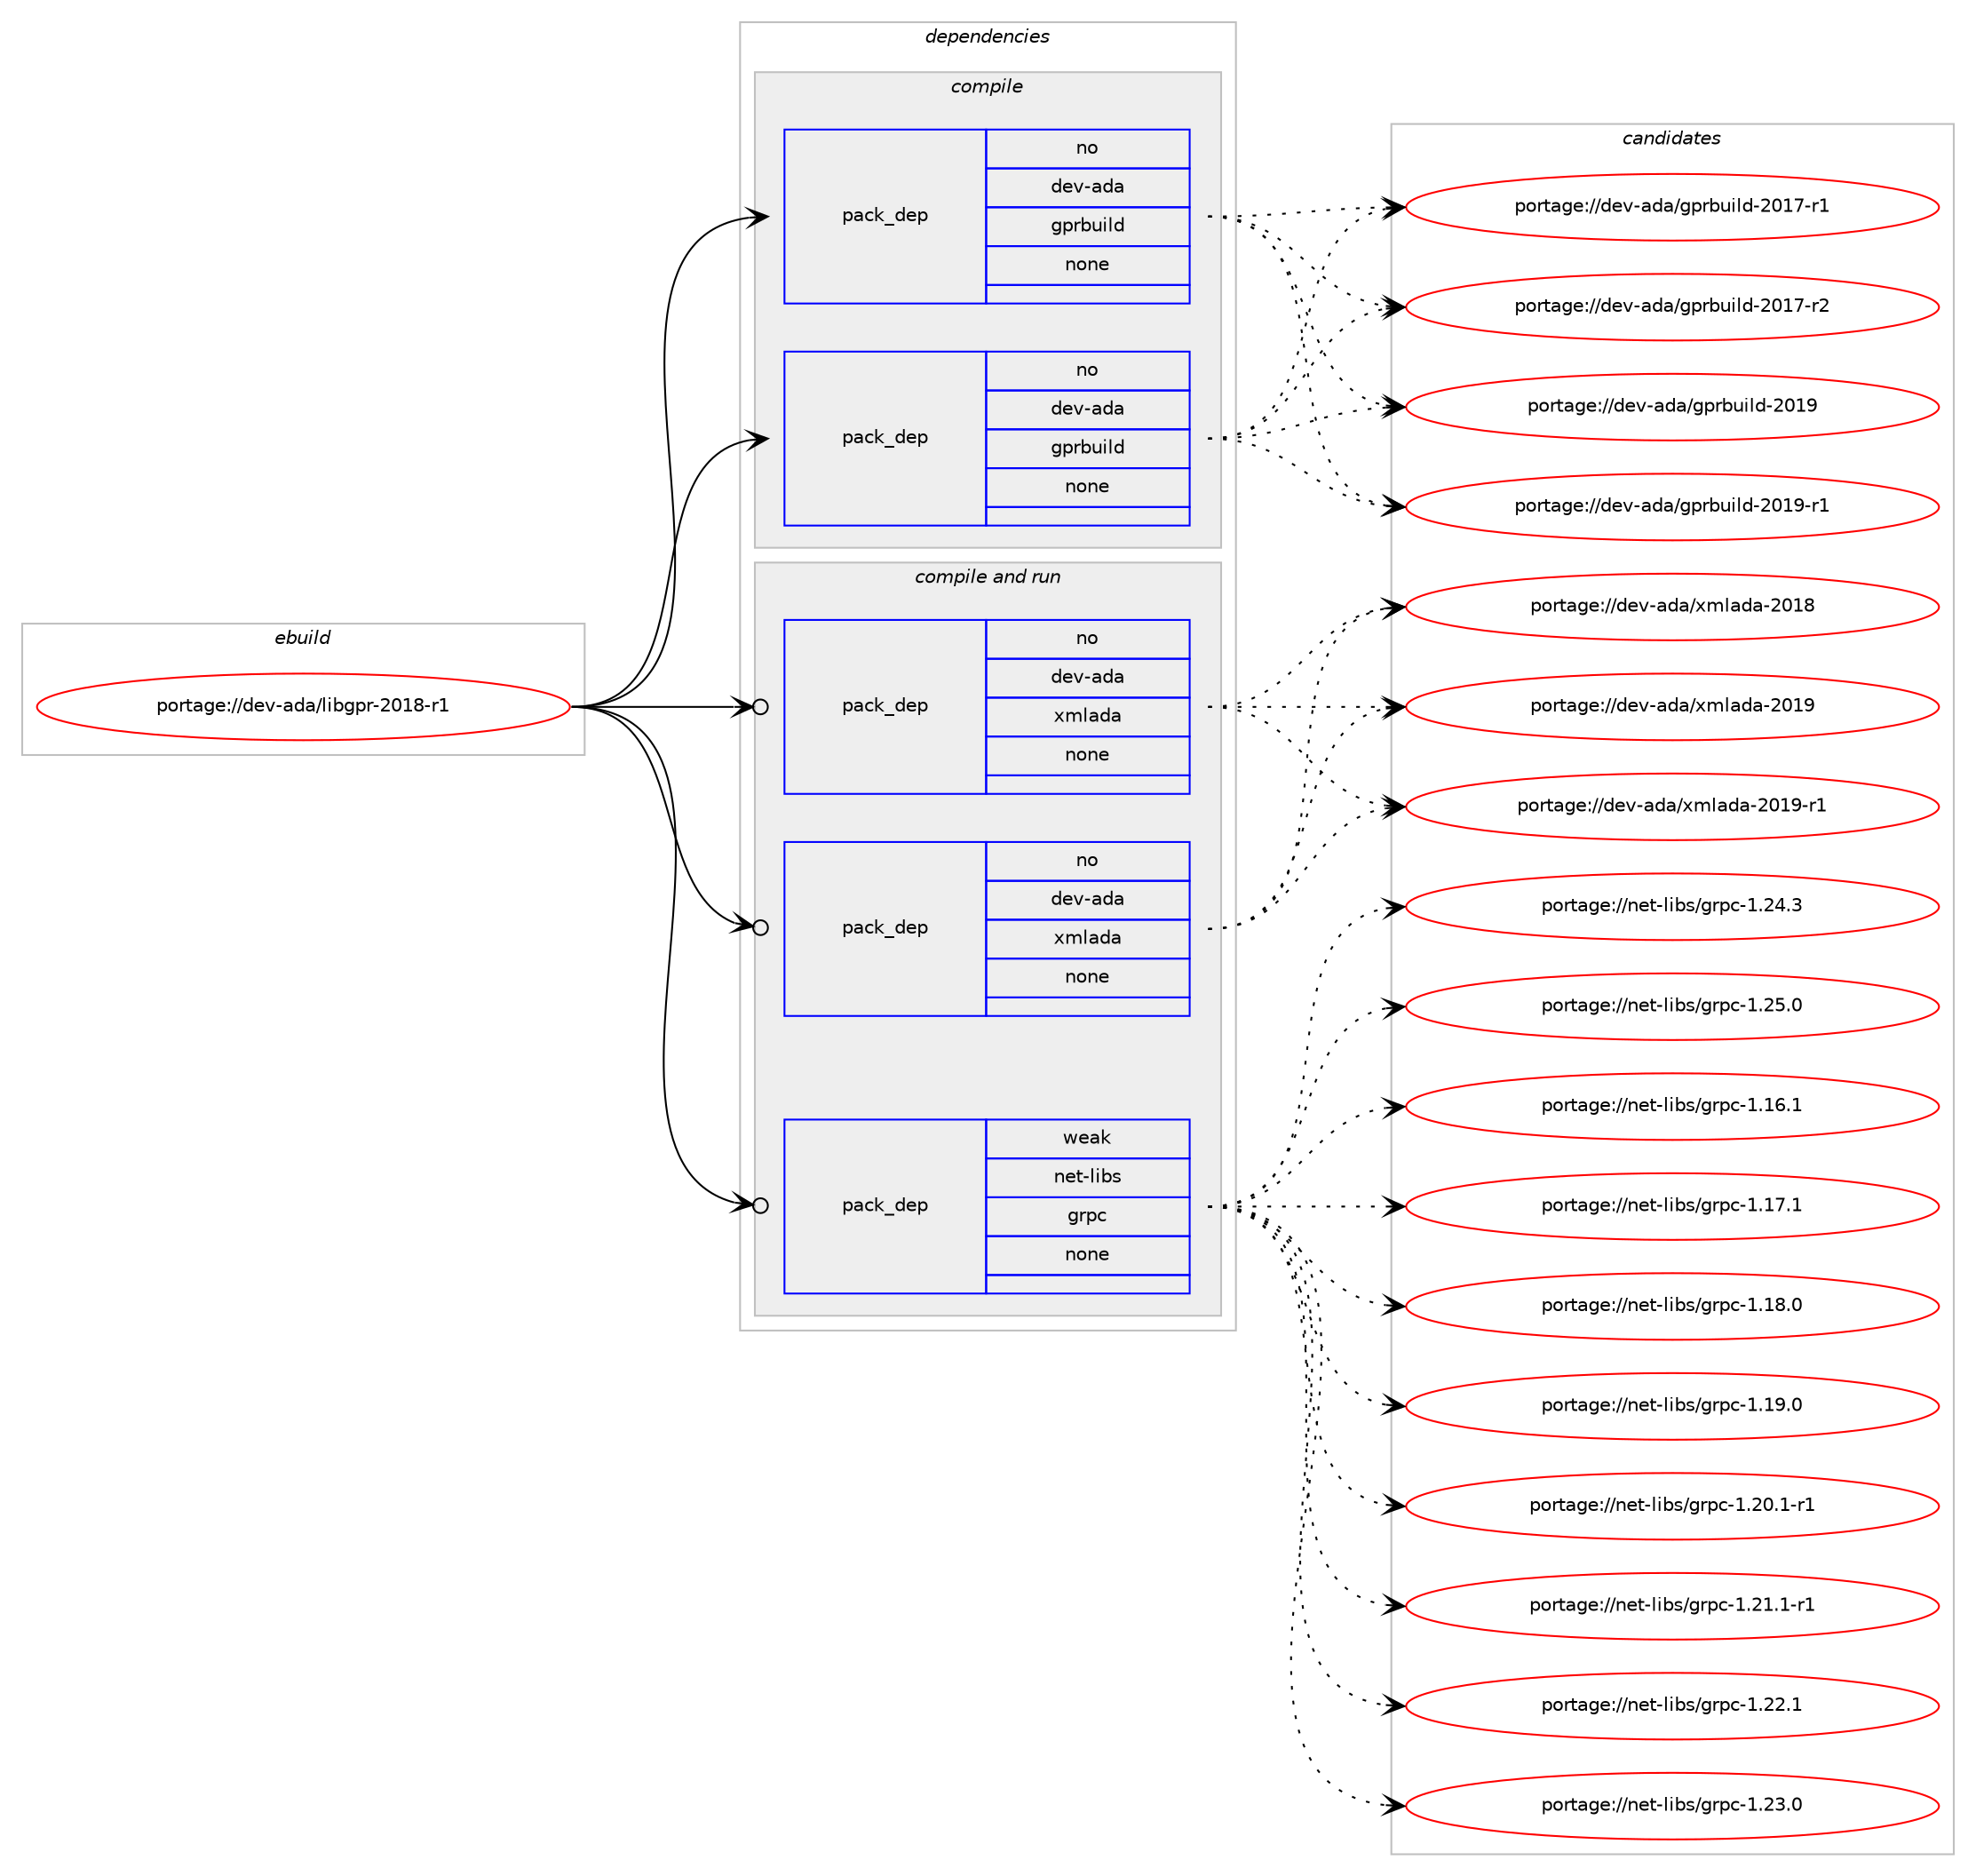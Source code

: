 digraph prolog {

# *************
# Graph options
# *************

newrank=true;
concentrate=true;
compound=true;
graph [rankdir=LR,fontname=Helvetica,fontsize=10,ranksep=1.5];#, ranksep=2.5, nodesep=0.2];
edge  [arrowhead=vee];
node  [fontname=Helvetica,fontsize=10];

# **********
# The ebuild
# **********

subgraph cluster_leftcol {
color=gray;
rank=same;
label=<<i>ebuild</i>>;
id [label="portage://dev-ada/libgpr-2018-r1", color=red, width=4, href="../dev-ada/libgpr-2018-r1.svg"];
}

# ****************
# The dependencies
# ****************

subgraph cluster_midcol {
color=gray;
label=<<i>dependencies</i>>;
subgraph cluster_compile {
fillcolor="#eeeeee";
style=filled;
label=<<i>compile</i>>;
subgraph pack39247 {
dependency52197 [label=<<TABLE BORDER="0" CELLBORDER="1" CELLSPACING="0" CELLPADDING="4" WIDTH="220"><TR><TD ROWSPAN="6" CELLPADDING="30">pack_dep</TD></TR><TR><TD WIDTH="110">no</TD></TR><TR><TD>dev-ada</TD></TR><TR><TD>gprbuild</TD></TR><TR><TD>none</TD></TR><TR><TD></TD></TR></TABLE>>, shape=none, color=blue];
}
id:e -> dependency52197:w [weight=20,style="solid",arrowhead="vee"];
subgraph pack39248 {
dependency52198 [label=<<TABLE BORDER="0" CELLBORDER="1" CELLSPACING="0" CELLPADDING="4" WIDTH="220"><TR><TD ROWSPAN="6" CELLPADDING="30">pack_dep</TD></TR><TR><TD WIDTH="110">no</TD></TR><TR><TD>dev-ada</TD></TR><TR><TD>gprbuild</TD></TR><TR><TD>none</TD></TR><TR><TD></TD></TR></TABLE>>, shape=none, color=blue];
}
id:e -> dependency52198:w [weight=20,style="solid",arrowhead="vee"];
}
subgraph cluster_compileandrun {
fillcolor="#eeeeee";
style=filled;
label=<<i>compile and run</i>>;
subgraph pack39249 {
dependency52199 [label=<<TABLE BORDER="0" CELLBORDER="1" CELLSPACING="0" CELLPADDING="4" WIDTH="220"><TR><TD ROWSPAN="6" CELLPADDING="30">pack_dep</TD></TR><TR><TD WIDTH="110">no</TD></TR><TR><TD>dev-ada</TD></TR><TR><TD>xmlada</TD></TR><TR><TD>none</TD></TR><TR><TD></TD></TR></TABLE>>, shape=none, color=blue];
}
id:e -> dependency52199:w [weight=20,style="solid",arrowhead="odotvee"];
subgraph pack39250 {
dependency52200 [label=<<TABLE BORDER="0" CELLBORDER="1" CELLSPACING="0" CELLPADDING="4" WIDTH="220"><TR><TD ROWSPAN="6" CELLPADDING="30">pack_dep</TD></TR><TR><TD WIDTH="110">no</TD></TR><TR><TD>dev-ada</TD></TR><TR><TD>xmlada</TD></TR><TR><TD>none</TD></TR><TR><TD></TD></TR></TABLE>>, shape=none, color=blue];
}
id:e -> dependency52200:w [weight=20,style="solid",arrowhead="odotvee"];
subgraph pack39251 {
dependency52201 [label=<<TABLE BORDER="0" CELLBORDER="1" CELLSPACING="0" CELLPADDING="4" WIDTH="220"><TR><TD ROWSPAN="6" CELLPADDING="30">pack_dep</TD></TR><TR><TD WIDTH="110">weak</TD></TR><TR><TD>net-libs</TD></TR><TR><TD>grpc</TD></TR><TR><TD>none</TD></TR><TR><TD></TD></TR></TABLE>>, shape=none, color=blue];
}
id:e -> dependency52201:w [weight=20,style="solid",arrowhead="odotvee"];
}
subgraph cluster_run {
fillcolor="#eeeeee";
style=filled;
label=<<i>run</i>>;
}
}

# **************
# The candidates
# **************

subgraph cluster_choices {
rank=same;
color=gray;
label=<<i>candidates</i>>;

subgraph choice39247 {
color=black;
nodesep=1;
choiceportage100101118459710097471031121149811710510810045504849554511449 [label="portage://dev-ada/gprbuild-2017-r1", color=red, width=4,href="../dev-ada/gprbuild-2017-r1.svg"];
choiceportage100101118459710097471031121149811710510810045504849554511450 [label="portage://dev-ada/gprbuild-2017-r2", color=red, width=4,href="../dev-ada/gprbuild-2017-r2.svg"];
choiceportage10010111845971009747103112114981171051081004550484957 [label="portage://dev-ada/gprbuild-2019", color=red, width=4,href="../dev-ada/gprbuild-2019.svg"];
choiceportage100101118459710097471031121149811710510810045504849574511449 [label="portage://dev-ada/gprbuild-2019-r1", color=red, width=4,href="../dev-ada/gprbuild-2019-r1.svg"];
dependency52197:e -> choiceportage100101118459710097471031121149811710510810045504849554511449:w [style=dotted,weight="100"];
dependency52197:e -> choiceportage100101118459710097471031121149811710510810045504849554511450:w [style=dotted,weight="100"];
dependency52197:e -> choiceportage10010111845971009747103112114981171051081004550484957:w [style=dotted,weight="100"];
dependency52197:e -> choiceportage100101118459710097471031121149811710510810045504849574511449:w [style=dotted,weight="100"];
}
subgraph choice39248 {
color=black;
nodesep=1;
choiceportage100101118459710097471031121149811710510810045504849554511449 [label="portage://dev-ada/gprbuild-2017-r1", color=red, width=4,href="../dev-ada/gprbuild-2017-r1.svg"];
choiceportage100101118459710097471031121149811710510810045504849554511450 [label="portage://dev-ada/gprbuild-2017-r2", color=red, width=4,href="../dev-ada/gprbuild-2017-r2.svg"];
choiceportage10010111845971009747103112114981171051081004550484957 [label="portage://dev-ada/gprbuild-2019", color=red, width=4,href="../dev-ada/gprbuild-2019.svg"];
choiceportage100101118459710097471031121149811710510810045504849574511449 [label="portage://dev-ada/gprbuild-2019-r1", color=red, width=4,href="../dev-ada/gprbuild-2019-r1.svg"];
dependency52198:e -> choiceportage100101118459710097471031121149811710510810045504849554511449:w [style=dotted,weight="100"];
dependency52198:e -> choiceportage100101118459710097471031121149811710510810045504849554511450:w [style=dotted,weight="100"];
dependency52198:e -> choiceportage10010111845971009747103112114981171051081004550484957:w [style=dotted,weight="100"];
dependency52198:e -> choiceportage100101118459710097471031121149811710510810045504849574511449:w [style=dotted,weight="100"];
}
subgraph choice39249 {
color=black;
nodesep=1;
choiceportage1001011184597100974712010910897100974550484956 [label="portage://dev-ada/xmlada-2018", color=red, width=4,href="../dev-ada/xmlada-2018.svg"];
choiceportage1001011184597100974712010910897100974550484957 [label="portage://dev-ada/xmlada-2019", color=red, width=4,href="../dev-ada/xmlada-2019.svg"];
choiceportage10010111845971009747120109108971009745504849574511449 [label="portage://dev-ada/xmlada-2019-r1", color=red, width=4,href="../dev-ada/xmlada-2019-r1.svg"];
dependency52199:e -> choiceportage1001011184597100974712010910897100974550484956:w [style=dotted,weight="100"];
dependency52199:e -> choiceportage1001011184597100974712010910897100974550484957:w [style=dotted,weight="100"];
dependency52199:e -> choiceportage10010111845971009747120109108971009745504849574511449:w [style=dotted,weight="100"];
}
subgraph choice39250 {
color=black;
nodesep=1;
choiceportage1001011184597100974712010910897100974550484956 [label="portage://dev-ada/xmlada-2018", color=red, width=4,href="../dev-ada/xmlada-2018.svg"];
choiceportage1001011184597100974712010910897100974550484957 [label="portage://dev-ada/xmlada-2019", color=red, width=4,href="../dev-ada/xmlada-2019.svg"];
choiceportage10010111845971009747120109108971009745504849574511449 [label="portage://dev-ada/xmlada-2019-r1", color=red, width=4,href="../dev-ada/xmlada-2019-r1.svg"];
dependency52200:e -> choiceportage1001011184597100974712010910897100974550484956:w [style=dotted,weight="100"];
dependency52200:e -> choiceportage1001011184597100974712010910897100974550484957:w [style=dotted,weight="100"];
dependency52200:e -> choiceportage10010111845971009747120109108971009745504849574511449:w [style=dotted,weight="100"];
}
subgraph choice39251 {
color=black;
nodesep=1;
choiceportage1101011164510810598115471031141129945494649544649 [label="portage://net-libs/grpc-1.16.1", color=red, width=4,href="../net-libs/grpc-1.16.1.svg"];
choiceportage1101011164510810598115471031141129945494649554649 [label="portage://net-libs/grpc-1.17.1", color=red, width=4,href="../net-libs/grpc-1.17.1.svg"];
choiceportage1101011164510810598115471031141129945494649564648 [label="portage://net-libs/grpc-1.18.0", color=red, width=4,href="../net-libs/grpc-1.18.0.svg"];
choiceportage1101011164510810598115471031141129945494649574648 [label="portage://net-libs/grpc-1.19.0", color=red, width=4,href="../net-libs/grpc-1.19.0.svg"];
choiceportage11010111645108105981154710311411299454946504846494511449 [label="portage://net-libs/grpc-1.20.1-r1", color=red, width=4,href="../net-libs/grpc-1.20.1-r1.svg"];
choiceportage11010111645108105981154710311411299454946504946494511449 [label="portage://net-libs/grpc-1.21.1-r1", color=red, width=4,href="../net-libs/grpc-1.21.1-r1.svg"];
choiceportage1101011164510810598115471031141129945494650504649 [label="portage://net-libs/grpc-1.22.1", color=red, width=4,href="../net-libs/grpc-1.22.1.svg"];
choiceportage1101011164510810598115471031141129945494650514648 [label="portage://net-libs/grpc-1.23.0", color=red, width=4,href="../net-libs/grpc-1.23.0.svg"];
choiceportage1101011164510810598115471031141129945494650524651 [label="portage://net-libs/grpc-1.24.3", color=red, width=4,href="../net-libs/grpc-1.24.3.svg"];
choiceportage1101011164510810598115471031141129945494650534648 [label="portage://net-libs/grpc-1.25.0", color=red, width=4,href="../net-libs/grpc-1.25.0.svg"];
dependency52201:e -> choiceportage1101011164510810598115471031141129945494649544649:w [style=dotted,weight="100"];
dependency52201:e -> choiceportage1101011164510810598115471031141129945494649554649:w [style=dotted,weight="100"];
dependency52201:e -> choiceportage1101011164510810598115471031141129945494649564648:w [style=dotted,weight="100"];
dependency52201:e -> choiceportage1101011164510810598115471031141129945494649574648:w [style=dotted,weight="100"];
dependency52201:e -> choiceportage11010111645108105981154710311411299454946504846494511449:w [style=dotted,weight="100"];
dependency52201:e -> choiceportage11010111645108105981154710311411299454946504946494511449:w [style=dotted,weight="100"];
dependency52201:e -> choiceportage1101011164510810598115471031141129945494650504649:w [style=dotted,weight="100"];
dependency52201:e -> choiceportage1101011164510810598115471031141129945494650514648:w [style=dotted,weight="100"];
dependency52201:e -> choiceportage1101011164510810598115471031141129945494650524651:w [style=dotted,weight="100"];
dependency52201:e -> choiceportage1101011164510810598115471031141129945494650534648:w [style=dotted,weight="100"];
}
}

}
